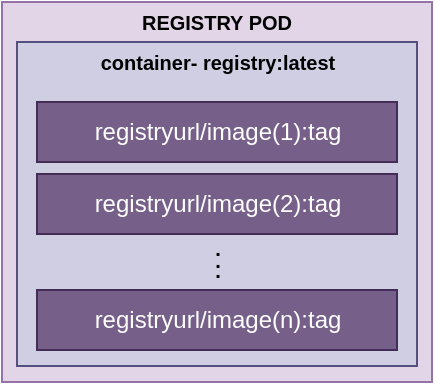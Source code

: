 <mxfile version="21.5.2" type="github">
  <diagram name="Page-1" id="d4kmVtnINT09E_nv7EFe">
    <mxGraphModel dx="574" dy="1484" grid="1" gridSize="10" guides="1" tooltips="1" connect="1" arrows="1" fold="1" page="1" pageScale="1" pageWidth="827" pageHeight="1169" math="0" shadow="0">
      <root>
        <mxCell id="0" />
        <mxCell id="1" parent="0" />
        <mxCell id="fA6Pg5o1M4MF8J68K5Oz-13" value="" style="group" vertex="1" connectable="0" parent="1">
          <mxGeometry x="180" y="-830" width="215" height="190" as="geometry" />
        </mxCell>
        <mxCell id="fA6Pg5o1M4MF8J68K5Oz-2" value="t" style="rounded=0;whiteSpace=wrap;html=1;fillColor=#e1d5e7;strokeColor=#9673a6;" vertex="1" parent="fA6Pg5o1M4MF8J68K5Oz-13">
          <mxGeometry width="215" height="190" as="geometry" />
        </mxCell>
        <mxCell id="fA6Pg5o1M4MF8J68K5Oz-3" value="&lt;font size=&quot;1&quot; color=&quot;#000000&quot;&gt;&lt;b style=&quot;&quot;&gt;REGISTRY POD&lt;/b&gt;&lt;/font&gt;" style="text;align=center;html=1;verticalAlign=middle;whiteSpace=wrap;rounded=0;" vertex="1" parent="fA6Pg5o1M4MF8J68K5Oz-13">
          <mxGeometry x="61.25" width="92.5" height="20" as="geometry" />
        </mxCell>
        <mxCell id="fA6Pg5o1M4MF8J68K5Oz-11" value="" style="group" vertex="1" connectable="0" parent="fA6Pg5o1M4MF8J68K5Oz-13">
          <mxGeometry x="7.5" y="20" width="200" height="162" as="geometry" />
        </mxCell>
        <mxCell id="fA6Pg5o1M4MF8J68K5Oz-5" value="" style="rounded=0;whiteSpace=wrap;html=1;fillColor=#d0cee2;strokeColor=#56517e;" vertex="1" parent="fA6Pg5o1M4MF8J68K5Oz-11">
          <mxGeometry width="200" height="162" as="geometry" />
        </mxCell>
        <mxCell id="fA6Pg5o1M4MF8J68K5Oz-6" value="&lt;font size=&quot;1&quot; color=&quot;#000000&quot;&gt;&lt;b&gt;container- registry:latest&lt;/b&gt;&lt;/font&gt;" style="text;align=center;html=1;verticalAlign=middle;whiteSpace=wrap;rounded=0;" vertex="1" parent="fA6Pg5o1M4MF8J68K5Oz-11">
          <mxGeometry x="28.13" width="143.75" height="20" as="geometry" />
        </mxCell>
        <mxCell id="fA6Pg5o1M4MF8J68K5Oz-8" value="registryurl/image(1):tag" style="rounded=0;whiteSpace=wrap;html=1;fillColor=#76608a;strokeColor=#432D57;fontColor=#ffffff;" vertex="1" parent="fA6Pg5o1M4MF8J68K5Oz-11">
          <mxGeometry x="10" y="30" width="180" height="30" as="geometry" />
        </mxCell>
        <mxCell id="fA6Pg5o1M4MF8J68K5Oz-9" value="registryurl/image(2):tag" style="rounded=0;whiteSpace=wrap;html=1;fillColor=#76608a;strokeColor=#432D57;fontColor=#ffffff;" vertex="1" parent="fA6Pg5o1M4MF8J68K5Oz-11">
          <mxGeometry x="10" y="66" width="180" height="30" as="geometry" />
        </mxCell>
        <mxCell id="fA6Pg5o1M4MF8J68K5Oz-10" value="registryurl/image(n):tag" style="rounded=0;whiteSpace=wrap;html=1;fillColor=#76608a;strokeColor=#432D57;fontColor=#ffffff;" vertex="1" parent="fA6Pg5o1M4MF8J68K5Oz-11">
          <mxGeometry x="10" y="124" width="180" height="30" as="geometry" />
        </mxCell>
        <mxCell id="fA6Pg5o1M4MF8J68K5Oz-12" value="&lt;p style=&quot;line-height: 40%;&quot;&gt;&lt;font size=&quot;1&quot; color=&quot;#000000&quot;&gt;&lt;b&gt;.&lt;br&gt;.&lt;br&gt;.&lt;br&gt;&lt;/b&gt;&lt;/font&gt;&lt;/p&gt;" style="text;align=center;html=1;verticalAlign=middle;whiteSpace=wrap;rounded=0;" vertex="1" parent="fA6Pg5o1M4MF8J68K5Oz-11">
          <mxGeometry x="28.13" y="99" width="143.75" height="20" as="geometry" />
        </mxCell>
      </root>
    </mxGraphModel>
  </diagram>
</mxfile>
